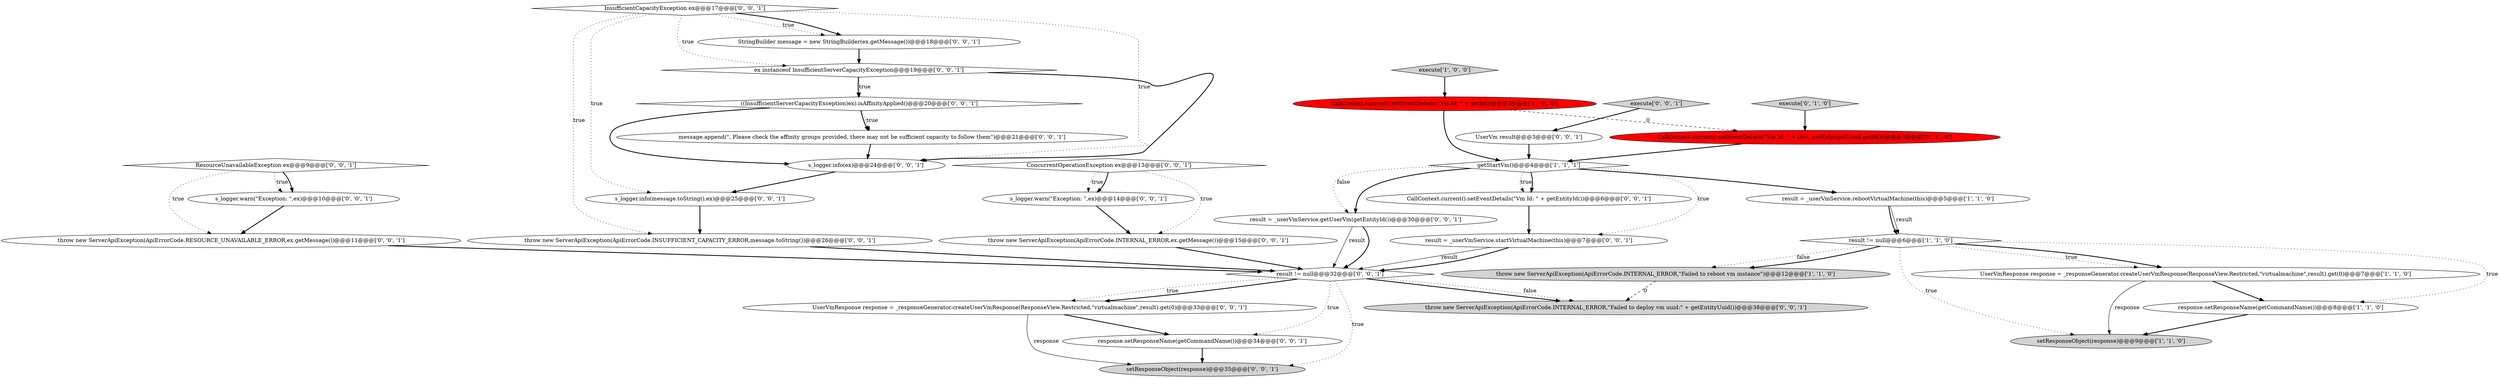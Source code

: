 digraph {
34 [style = filled, label = "((InsufficientServerCapacityException)ex).isAffinityApplied()@@@20@@@['0', '0', '1']", fillcolor = white, shape = diamond image = "AAA0AAABBB3BBB"];
3 [style = filled, label = "result = _userVmService.rebootVirtualMachine(this)@@@5@@@['1', '1', '0']", fillcolor = white, shape = ellipse image = "AAA0AAABBB1BBB"];
22 [style = filled, label = "throw new ServerApiException(ApiErrorCode.RESOURCE_UNAVAILABLE_ERROR,ex.getMessage())@@@11@@@['0', '0', '1']", fillcolor = white, shape = ellipse image = "AAA0AAABBB3BBB"];
4 [style = filled, label = "setResponseObject(response)@@@9@@@['1', '1', '0']", fillcolor = lightgray, shape = ellipse image = "AAA0AAABBB1BBB"];
20 [style = filled, label = "message.append(\", Please check the affinity groups provided, there may not be sufficient capacity to follow them\")@@@21@@@['0', '0', '1']", fillcolor = white, shape = ellipse image = "AAA0AAABBB3BBB"];
32 [style = filled, label = "CallContext.current().setEventDetails(\"Vm Id: \" + getEntityId())@@@6@@@['0', '0', '1']", fillcolor = white, shape = ellipse image = "AAA0AAABBB3BBB"];
0 [style = filled, label = "throw new ServerApiException(ApiErrorCode.INTERNAL_ERROR,\"Failed to reboot vm instance\")@@@12@@@['1', '1', '0']", fillcolor = lightgray, shape = ellipse image = "AAA0AAABBB1BBB"];
12 [style = filled, label = "throw new ServerApiException(ApiErrorCode.INSUFFICIENT_CAPACITY_ERROR,message.toString())@@@26@@@['0', '0', '1']", fillcolor = white, shape = ellipse image = "AAA0AAABBB3BBB"];
5 [style = filled, label = "result != null@@@6@@@['1', '1', '0']", fillcolor = white, shape = diamond image = "AAA0AAABBB1BBB"];
21 [style = filled, label = "setResponseObject(response)@@@35@@@['0', '0', '1']", fillcolor = lightgray, shape = ellipse image = "AAA0AAABBB3BBB"];
1 [style = filled, label = "CallContext.current().setEventDetails(\"Vm Id: \" + getId())@@@3@@@['1', '0', '0']", fillcolor = red, shape = ellipse image = "AAA1AAABBB1BBB"];
26 [style = filled, label = "InsufficientCapacityException ex@@@17@@@['0', '0', '1']", fillcolor = white, shape = diamond image = "AAA0AAABBB3BBB"];
18 [style = filled, label = "throw new ServerApiException(ApiErrorCode.INTERNAL_ERROR,ex.getMessage())@@@15@@@['0', '0', '1']", fillcolor = white, shape = ellipse image = "AAA0AAABBB3BBB"];
15 [style = filled, label = "execute['0', '0', '1']", fillcolor = lightgray, shape = diamond image = "AAA0AAABBB3BBB"];
28 [style = filled, label = "UserVmResponse response = _responseGenerator.createUserVmResponse(ResponseView.Restricted,\"virtualmachine\",result).get(0)@@@33@@@['0', '0', '1']", fillcolor = white, shape = ellipse image = "AAA0AAABBB3BBB"];
7 [style = filled, label = "UserVmResponse response = _responseGenerator.createUserVmResponse(ResponseView.Restricted,\"virtualmachine\",result).get(0)@@@7@@@['1', '1', '0']", fillcolor = white, shape = ellipse image = "AAA0AAABBB1BBB"];
33 [style = filled, label = "s_logger.info(message.toString(),ex)@@@25@@@['0', '0', '1']", fillcolor = white, shape = ellipse image = "AAA0AAABBB3BBB"];
23 [style = filled, label = "StringBuilder message = new StringBuilder(ex.getMessage())@@@18@@@['0', '0', '1']", fillcolor = white, shape = ellipse image = "AAA0AAABBB3BBB"];
19 [style = filled, label = "UserVm result@@@3@@@['0', '0', '1']", fillcolor = white, shape = ellipse image = "AAA0AAABBB3BBB"];
27 [style = filled, label = "s_logger.info(ex)@@@24@@@['0', '0', '1']", fillcolor = white, shape = ellipse image = "AAA0AAABBB3BBB"];
11 [style = filled, label = "ResourceUnavailableException ex@@@9@@@['0', '0', '1']", fillcolor = white, shape = diamond image = "AAA0AAABBB3BBB"];
29 [style = filled, label = "result = _userVmService.getUserVm(getEntityId())@@@30@@@['0', '0', '1']", fillcolor = white, shape = ellipse image = "AAA0AAABBB3BBB"];
6 [style = filled, label = "execute['1', '0', '0']", fillcolor = lightgray, shape = diamond image = "AAA0AAABBB1BBB"];
16 [style = filled, label = "throw new ServerApiException(ApiErrorCode.INTERNAL_ERROR,\"Failed to deploy vm uuid:\" + getEntityUuid())@@@38@@@['0', '0', '1']", fillcolor = lightgray, shape = ellipse image = "AAA0AAABBB3BBB"];
2 [style = filled, label = "getStartVm()@@@4@@@['1', '1', '1']", fillcolor = white, shape = diamond image = "AAA0AAABBB1BBB"];
14 [style = filled, label = "s_logger.warn(\"Exception: \",ex)@@@14@@@['0', '0', '1']", fillcolor = white, shape = ellipse image = "AAA0AAABBB3BBB"];
10 [style = filled, label = "execute['0', '1', '0']", fillcolor = lightgray, shape = diamond image = "AAA0AAABBB2BBB"];
9 [style = filled, label = "CallContext.current().setEventDetails(\"Vm Id: \" + this._uuidMgr.getUuid(,getId()))@@@3@@@['0', '1', '0']", fillcolor = red, shape = ellipse image = "AAA1AAABBB2BBB"];
17 [style = filled, label = "ConcurrentOperationException ex@@@13@@@['0', '0', '1']", fillcolor = white, shape = diamond image = "AAA0AAABBB3BBB"];
30 [style = filled, label = "response.setResponseName(getCommandName())@@@34@@@['0', '0', '1']", fillcolor = white, shape = ellipse image = "AAA0AAABBB3BBB"];
31 [style = filled, label = "result != null@@@32@@@['0', '0', '1']", fillcolor = white, shape = diamond image = "AAA0AAABBB3BBB"];
13 [style = filled, label = "result = _userVmService.startVirtualMachine(this)@@@7@@@['0', '0', '1']", fillcolor = white, shape = ellipse image = "AAA0AAABBB3BBB"];
25 [style = filled, label = "s_logger.warn(\"Exception: \",ex)@@@10@@@['0', '0', '1']", fillcolor = white, shape = ellipse image = "AAA0AAABBB3BBB"];
8 [style = filled, label = "response.setResponseName(getCommandName())@@@8@@@['1', '1', '0']", fillcolor = white, shape = ellipse image = "AAA0AAABBB1BBB"];
24 [style = filled, label = "ex instanceof InsufficientServerCapacityException@@@19@@@['0', '0', '1']", fillcolor = white, shape = diamond image = "AAA0AAABBB3BBB"];
18->31 [style = bold, label=""];
29->31 [style = solid, label="result"];
26->33 [style = dotted, label="true"];
34->20 [style = bold, label=""];
28->21 [style = solid, label="response"];
25->22 [style = bold, label=""];
28->30 [style = bold, label=""];
17->18 [style = dotted, label="true"];
9->2 [style = bold, label=""];
31->16 [style = bold, label=""];
31->16 [style = dotted, label="false"];
26->27 [style = dotted, label="true"];
2->3 [style = bold, label=""];
29->31 [style = bold, label=""];
0->16 [style = dashed, label="0"];
26->12 [style = dotted, label="true"];
22->31 [style = bold, label=""];
17->14 [style = dotted, label="true"];
24->34 [style = bold, label=""];
1->9 [style = dashed, label="0"];
26->23 [style = dotted, label="true"];
19->2 [style = bold, label=""];
34->20 [style = dotted, label="true"];
33->12 [style = bold, label=""];
15->19 [style = bold, label=""];
7->8 [style = bold, label=""];
2->29 [style = dotted, label="false"];
11->22 [style = dotted, label="true"];
5->4 [style = dotted, label="true"];
20->27 [style = bold, label=""];
2->32 [style = dotted, label="true"];
6->1 [style = bold, label=""];
5->0 [style = dotted, label="false"];
31->30 [style = dotted, label="true"];
31->21 [style = dotted, label="true"];
3->5 [style = bold, label=""];
23->24 [style = bold, label=""];
30->21 [style = bold, label=""];
11->25 [style = dotted, label="true"];
5->0 [style = bold, label=""];
31->28 [style = dotted, label="true"];
17->14 [style = bold, label=""];
5->7 [style = dotted, label="true"];
26->23 [style = bold, label=""];
26->24 [style = dotted, label="true"];
24->34 [style = dotted, label="true"];
13->31 [style = solid, label="result"];
5->7 [style = bold, label=""];
14->18 [style = bold, label=""];
1->2 [style = bold, label=""];
10->9 [style = bold, label=""];
2->32 [style = bold, label=""];
27->33 [style = bold, label=""];
8->4 [style = bold, label=""];
13->31 [style = bold, label=""];
31->28 [style = bold, label=""];
32->13 [style = bold, label=""];
7->4 [style = solid, label="response"];
2->29 [style = bold, label=""];
5->8 [style = dotted, label="true"];
24->27 [style = bold, label=""];
12->31 [style = bold, label=""];
2->13 [style = dotted, label="true"];
3->5 [style = solid, label="result"];
11->25 [style = bold, label=""];
34->27 [style = bold, label=""];
}
